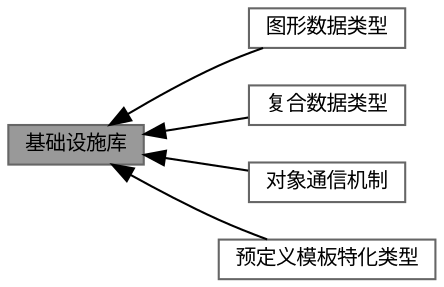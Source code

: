 digraph "基础设施库"
{
 // LATEX_PDF_SIZE
  bgcolor="transparent";
  edge [fontname=Helvetica,fontsize=10,labelfontname=Helvetica,labelfontsize=10];
  node [fontname=Helvetica,fontsize=10,shape=box,height=0.2,width=0.4];
  rankdir=LR;
  Node2 [id="Node000002",label="图形数据类型",height=0.2,width=0.4,color="grey40", fillcolor="white", style="filled",URL="$group___xE5_x9B_xBE_xE5_xBD_xA2_xE6_x95_xB0_xE6_x8D_xAE_xE7_xB1_xBB_xE5_x9E_x8B.html",tooltip=" "];
  Node1 [id="Node000001",label="基础设施库",height=0.2,width=0.4,color="gray40", fillcolor="grey60", style="filled", fontcolor="black",tooltip=" "];
  Node4 [id="Node000004",label="复合数据类型",height=0.2,width=0.4,color="grey40", fillcolor="white", style="filled",URL="$group___xE5_xA4_x8D_xE5_x90_x88_xE6_x95_xB0_xE6_x8D_xAE_xE7_xB1_xBB_xE5_x9E_x8B.html",tooltip=" "];
  Node5 [id="Node000005",label="对象通信机制",height=0.2,width=0.4,color="grey40", fillcolor="white", style="filled",URL="$group___xE5_xAF_xB9_xE8_xB1_xA1_xE9_x80_x9A_xE4_xBF_xA1_xE6_x9C_xBA_xE5_x88_xB6.html",tooltip=" "];
  Node3 [id="Node000003",label="预定义模板特化类型",height=0.2,width=0.4,color="grey40", fillcolor="white", style="filled",URL="$group___xE9_xA2_x84_xE5_xAE_x9A_xE4_xB9_x89_xE6_xA8_xA1_xE6_x9D_xBF_xE7_x89_xB9_xE5_x8C_x96_xE7_xB1_xBB_xE5_x9E_x8B.html",tooltip=" "];
  Node1->Node2 [shape=plaintext, dir="back", style="solid"];
  Node1->Node3 [shape=plaintext, dir="back", style="solid"];
  Node1->Node4 [shape=plaintext, dir="back", style="solid"];
  Node1->Node5 [shape=plaintext, dir="back", style="solid"];
}
